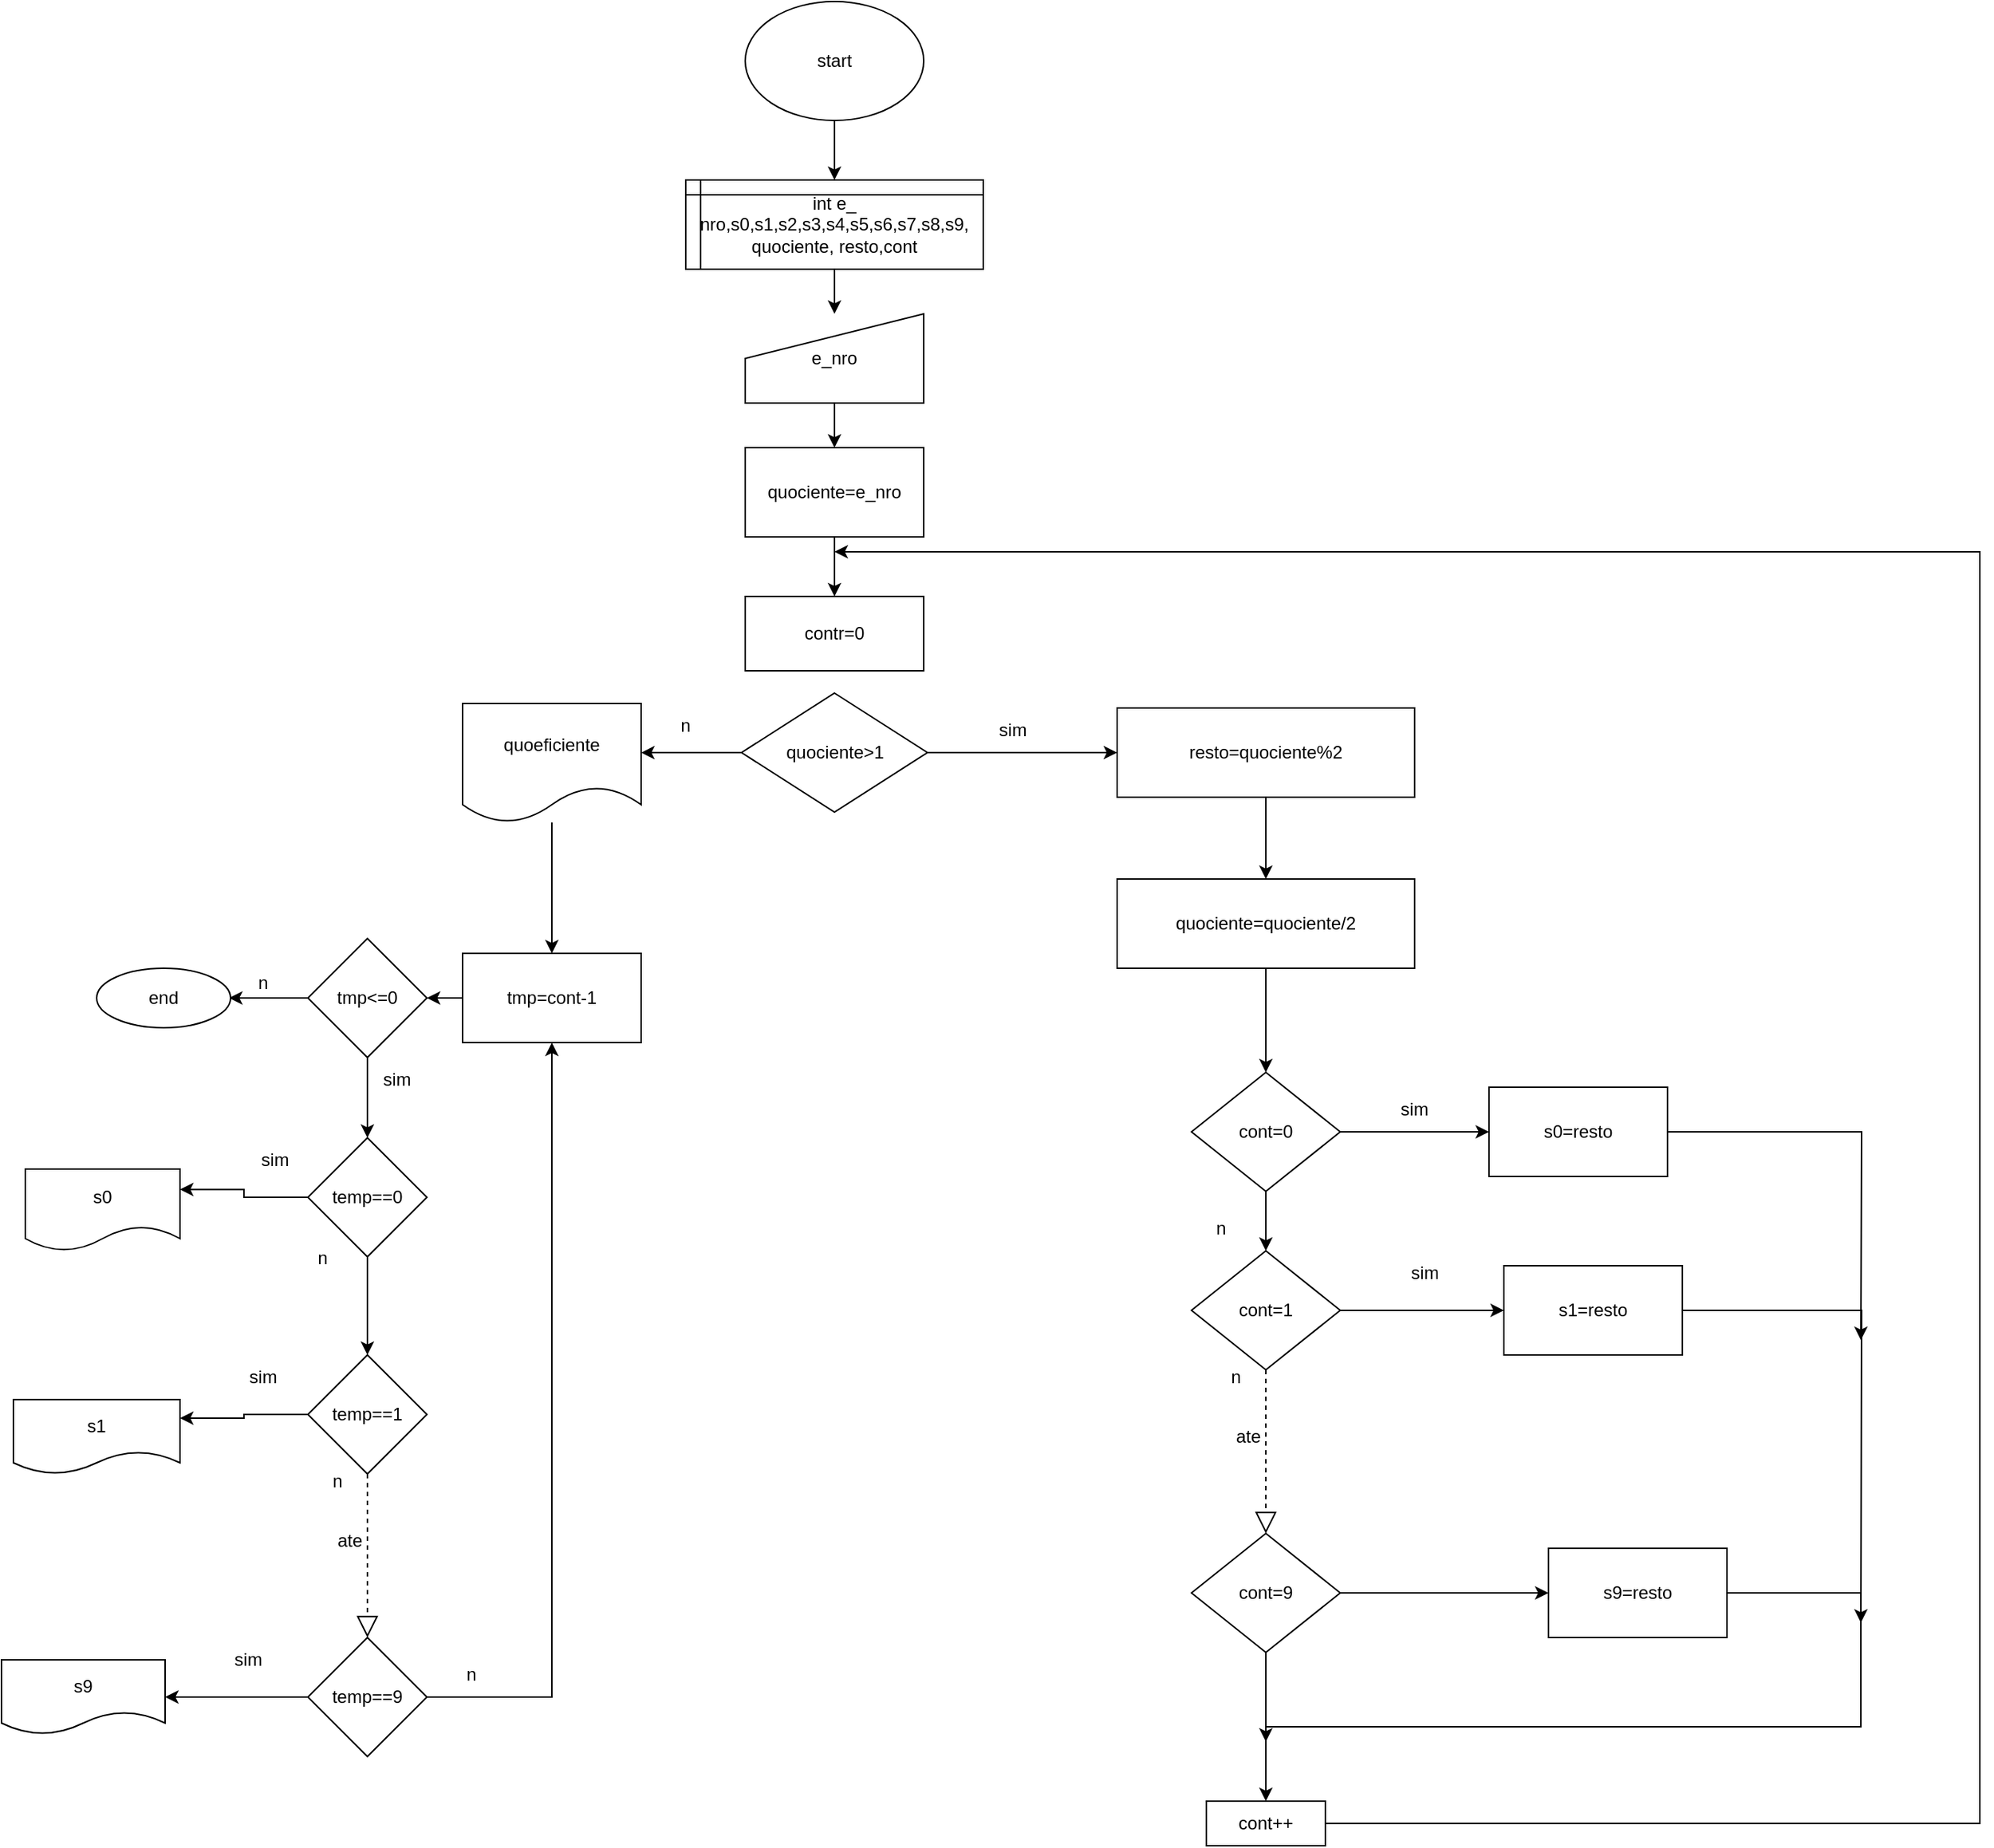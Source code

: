 <mxfile version="17.4.0" type="device"><diagram id="hkwMXVzfjKepYqRXTAbB" name="Page-1"><mxGraphModel dx="2249" dy="794" grid="1" gridSize="10" guides="1" tooltips="1" connect="1" arrows="1" fold="1" page="1" pageScale="1" pageWidth="827" pageHeight="1169" math="0" shadow="0"><root><mxCell id="0"/><mxCell id="1" parent="0"/><mxCell id="azcwGszAgMRddGIRupCK-7" style="edgeStyle=orthogonalEdgeStyle;rounded=0;orthogonalLoop=1;jettySize=auto;html=1;" edge="1" parent="1" source="azcwGszAgMRddGIRupCK-1" target="azcwGszAgMRddGIRupCK-4"><mxGeometry relative="1" as="geometry"/></mxCell><mxCell id="azcwGszAgMRddGIRupCK-1" value="start" style="ellipse;whiteSpace=wrap;html=1;" vertex="1" parent="1"><mxGeometry x="340" y="120" width="120" height="80" as="geometry"/></mxCell><mxCell id="azcwGszAgMRddGIRupCK-90" style="edgeStyle=orthogonalEdgeStyle;rounded=0;orthogonalLoop=1;jettySize=auto;html=1;entryX=0.5;entryY=0;entryDx=0;entryDy=0;" edge="1" parent="1" source="azcwGszAgMRddGIRupCK-2" target="azcwGszAgMRddGIRupCK-59"><mxGeometry relative="1" as="geometry"/></mxCell><mxCell id="azcwGszAgMRddGIRupCK-2" value="quoeficiente" style="shape=document;whiteSpace=wrap;html=1;boundedLbl=1;" vertex="1" parent="1"><mxGeometry x="150" y="592" width="120" height="80" as="geometry"/></mxCell><mxCell id="azcwGszAgMRddGIRupCK-9" style="edgeStyle=orthogonalEdgeStyle;rounded=0;orthogonalLoop=1;jettySize=auto;html=1;entryX=0.5;entryY=0;entryDx=0;entryDy=0;" edge="1" parent="1" source="azcwGszAgMRddGIRupCK-3" target="azcwGszAgMRddGIRupCK-6"><mxGeometry relative="1" as="geometry"/></mxCell><mxCell id="azcwGszAgMRddGIRupCK-3" value="e_nro" style="shape=manualInput;whiteSpace=wrap;html=1;" vertex="1" parent="1"><mxGeometry x="340" y="330" width="120" height="60" as="geometry"/></mxCell><mxCell id="azcwGszAgMRddGIRupCK-8" style="edgeStyle=orthogonalEdgeStyle;rounded=0;orthogonalLoop=1;jettySize=auto;html=1;entryX=0.5;entryY=0;entryDx=0;entryDy=0;" edge="1" parent="1" source="azcwGszAgMRddGIRupCK-4" target="azcwGszAgMRddGIRupCK-3"><mxGeometry relative="1" as="geometry"/></mxCell><mxCell id="azcwGszAgMRddGIRupCK-4" value="int e_ nro,s0,s1,s2,s3,s4,s5,s6,s7,s8,s9, quociente, resto,cont" style="shape=internalStorage;whiteSpace=wrap;html=1;backgroundOutline=1;dx=10;dy=10;" vertex="1" parent="1"><mxGeometry x="300" y="240" width="200" height="60" as="geometry"/></mxCell><mxCell id="azcwGszAgMRddGIRupCK-5" value="contr=0" style="rounded=0;whiteSpace=wrap;html=1;" vertex="1" parent="1"><mxGeometry x="340" y="520" width="120" height="50" as="geometry"/></mxCell><mxCell id="azcwGszAgMRddGIRupCK-10" style="edgeStyle=orthogonalEdgeStyle;rounded=0;orthogonalLoop=1;jettySize=auto;html=1;entryX=0.5;entryY=0;entryDx=0;entryDy=0;" edge="1" parent="1" source="azcwGszAgMRddGIRupCK-6" target="azcwGszAgMRddGIRupCK-5"><mxGeometry relative="1" as="geometry"/></mxCell><mxCell id="azcwGszAgMRddGIRupCK-6" value="quociente=e_nro" style="rounded=0;whiteSpace=wrap;html=1;" vertex="1" parent="1"><mxGeometry x="340" y="420" width="120" height="60" as="geometry"/></mxCell><mxCell id="azcwGszAgMRddGIRupCK-14" style="edgeStyle=orthogonalEdgeStyle;rounded=0;orthogonalLoop=1;jettySize=auto;html=1;entryX=0;entryY=0.5;entryDx=0;entryDy=0;" edge="1" parent="1" source="azcwGszAgMRddGIRupCK-11" target="azcwGszAgMRddGIRupCK-13"><mxGeometry relative="1" as="geometry"/></mxCell><mxCell id="azcwGszAgMRddGIRupCK-15" style="edgeStyle=orthogonalEdgeStyle;rounded=0;orthogonalLoop=1;jettySize=auto;html=1;entryX=1;entryY=0.413;entryDx=0;entryDy=0;entryPerimeter=0;" edge="1" parent="1" source="azcwGszAgMRddGIRupCK-11" target="azcwGszAgMRddGIRupCK-2"><mxGeometry relative="1" as="geometry"/></mxCell><mxCell id="azcwGszAgMRddGIRupCK-11" value="quociente&amp;gt;1" style="rhombus;whiteSpace=wrap;html=1;" vertex="1" parent="1"><mxGeometry x="337.5" y="585" width="125" height="80" as="geometry"/></mxCell><mxCell id="azcwGszAgMRddGIRupCK-28" style="edgeStyle=orthogonalEdgeStyle;rounded=0;orthogonalLoop=1;jettySize=auto;html=1;" edge="1" parent="1" source="azcwGszAgMRddGIRupCK-12" target="azcwGszAgMRddGIRupCK-16"><mxGeometry relative="1" as="geometry"/></mxCell><mxCell id="azcwGszAgMRddGIRupCK-12" value="quociente=quociente/2" style="rounded=0;whiteSpace=wrap;html=1;" vertex="1" parent="1"><mxGeometry x="590" y="710" width="200" height="60" as="geometry"/></mxCell><mxCell id="azcwGszAgMRddGIRupCK-26" style="edgeStyle=orthogonalEdgeStyle;rounded=0;orthogonalLoop=1;jettySize=auto;html=1;entryX=0.5;entryY=0;entryDx=0;entryDy=0;" edge="1" parent="1" source="azcwGszAgMRddGIRupCK-13" target="azcwGszAgMRddGIRupCK-12"><mxGeometry relative="1" as="geometry"/></mxCell><mxCell id="azcwGszAgMRddGIRupCK-13" value="resto=quociente%2" style="rounded=0;whiteSpace=wrap;html=1;" vertex="1" parent="1"><mxGeometry x="590" y="595" width="200" height="60" as="geometry"/></mxCell><mxCell id="azcwGszAgMRddGIRupCK-24" style="edgeStyle=orthogonalEdgeStyle;rounded=0;orthogonalLoop=1;jettySize=auto;html=1;" edge="1" parent="1" source="azcwGszAgMRddGIRupCK-16" target="azcwGszAgMRddGIRupCK-19"><mxGeometry relative="1" as="geometry"/></mxCell><mxCell id="azcwGszAgMRddGIRupCK-29" style="edgeStyle=orthogonalEdgeStyle;rounded=0;orthogonalLoop=1;jettySize=auto;html=1;" edge="1" parent="1" source="azcwGszAgMRddGIRupCK-16" target="azcwGszAgMRddGIRupCK-17"><mxGeometry relative="1" as="geometry"/></mxCell><mxCell id="azcwGszAgMRddGIRupCK-16" value="cont=0" style="rhombus;whiteSpace=wrap;html=1;" vertex="1" parent="1"><mxGeometry x="640" y="840" width="100" height="80" as="geometry"/></mxCell><mxCell id="azcwGszAgMRddGIRupCK-25" style="edgeStyle=orthogonalEdgeStyle;rounded=0;orthogonalLoop=1;jettySize=auto;html=1;" edge="1" parent="1" source="azcwGszAgMRddGIRupCK-17" target="azcwGszAgMRddGIRupCK-18"><mxGeometry relative="1" as="geometry"/></mxCell><mxCell id="azcwGszAgMRddGIRupCK-17" value="cont=1" style="rhombus;whiteSpace=wrap;html=1;" vertex="1" parent="1"><mxGeometry x="640" y="960" width="100" height="80" as="geometry"/></mxCell><mxCell id="azcwGszAgMRddGIRupCK-56" style="edgeStyle=orthogonalEdgeStyle;rounded=0;orthogonalLoop=1;jettySize=auto;html=1;" edge="1" parent="1" source="azcwGszAgMRddGIRupCK-18"><mxGeometry relative="1" as="geometry"><mxPoint x="1090" y="1210" as="targetPoint"/></mxGeometry></mxCell><mxCell id="azcwGszAgMRddGIRupCK-18" value="s1=resto" style="rounded=0;whiteSpace=wrap;html=1;" vertex="1" parent="1"><mxGeometry x="850" y="970" width="120" height="60" as="geometry"/></mxCell><mxCell id="azcwGszAgMRddGIRupCK-57" style="edgeStyle=orthogonalEdgeStyle;rounded=0;orthogonalLoop=1;jettySize=auto;html=1;" edge="1" parent="1" source="azcwGszAgMRddGIRupCK-19"><mxGeometry relative="1" as="geometry"><mxPoint x="1090" y="1020" as="targetPoint"/></mxGeometry></mxCell><mxCell id="azcwGszAgMRddGIRupCK-19" value="s0=resto" style="rounded=0;whiteSpace=wrap;html=1;" vertex="1" parent="1"><mxGeometry x="840" y="850" width="120" height="60" as="geometry"/></mxCell><mxCell id="azcwGszAgMRddGIRupCK-20" value="sim" style="text;html=1;strokeColor=none;fillColor=none;align=center;verticalAlign=middle;whiteSpace=wrap;rounded=0;" vertex="1" parent="1"><mxGeometry x="490" y="595" width="60" height="30" as="geometry"/></mxCell><mxCell id="azcwGszAgMRddGIRupCK-21" value="sim" style="text;html=1;strokeColor=none;fillColor=none;align=center;verticalAlign=middle;whiteSpace=wrap;rounded=0;" vertex="1" parent="1"><mxGeometry x="767" y="960" width="60" height="30" as="geometry"/></mxCell><mxCell id="azcwGszAgMRddGIRupCK-22" value="sim" style="text;html=1;strokeColor=none;fillColor=none;align=center;verticalAlign=middle;whiteSpace=wrap;rounded=0;" vertex="1" parent="1"><mxGeometry x="760" y="850" width="60" height="30" as="geometry"/></mxCell><mxCell id="azcwGszAgMRddGIRupCK-30" value="n&lt;span style=&quot;color: rgba(0 , 0 , 0 , 0) ; font-family: monospace ; font-size: 0px&quot;&gt;%3CmxGraphModel%3E%3Croot%3E%3CmxCell%20id%3D%220%22%2F%3E%3CmxCell%20id%3D%221%22%20parent%3D%220%22%2F%3E%3CmxCell%20id%3D%222%22%20value%3D%22sim%22%20style%3D%22text%3Bhtml%3D1%3BstrokeColor%3Dnone%3BfillColor%3Dnone%3Balign%3Dcenter%3BverticalAlign%3Dmiddle%3BwhiteSpace%3Dwrap%3Brounded%3D0%3B%22%20vertex%3D%221%22%20parent%3D%221%22%3E%3CmxGeometry%20x%3D%22490%22%20y%3D%22595%22%20width%3D%2260%22%20height%3D%2230%22%20as%3D%22geometry%22%2F%3E%3C%2FmxCell%3E%3C%2Froot%3E%3C%2FmxGraphModel%3E&lt;/span&gt;&lt;span style=&quot;color: rgba(0 , 0 , 0 , 0) ; font-family: monospace ; font-size: 0px&quot;&gt;%3CmxGraphModel%3E%3Croot%3E%3CmxCell%20id%3D%220%22%2F%3E%3CmxCell%20id%3D%221%22%20parent%3D%220%22%2F%3E%3CmxCell%20id%3D%222%22%20value%3D%22sim%22%20style%3D%22text%3Bhtml%3D1%3BstrokeColor%3Dnone%3BfillColor%3Dnone%3Balign%3Dcenter%3BverticalAlign%3Dmiddle%3BwhiteSpace%3Dwrap%3Brounded%3D0%3B%22%20vertex%3D%221%22%20parent%3D%221%22%3E%3CmxGeometry%20x%3D%22490%22%20y%3D%22595%22%20width%3D%2260%22%20height%3D%2230%22%20as%3D%22geometry%22%2F%3E%3C%2FmxCell%3E%3C%2Froot%3E%3C%2FmxGraphModel%3E&lt;/span&gt;" style="text;html=1;strokeColor=none;fillColor=none;align=center;verticalAlign=middle;whiteSpace=wrap;rounded=0;" vertex="1" parent="1"><mxGeometry x="640" y="1030" width="60" height="30" as="geometry"/></mxCell><mxCell id="azcwGszAgMRddGIRupCK-31" value="n&lt;span style=&quot;color: rgba(0 , 0 , 0 , 0) ; font-family: monospace ; font-size: 0px&quot;&gt;%3CmxGraphModel%3E%3Croot%3E%3CmxCell%20id%3D%220%22%2F%3E%3CmxCell%20id%3D%221%22%20parent%3D%220%22%2F%3E%3CmxCell%20id%3D%222%22%20value%3D%22sim%22%20style%3D%22text%3Bhtml%3D1%3BstrokeColor%3Dnone%3BfillColor%3Dnone%3Balign%3Dcenter%3BverticalAlign%3Dmiddle%3BwhiteSpace%3Dwrap%3Brounded%3D0%3B%22%20vertex%3D%221%22%20parent%3D%221%22%3E%3CmxGeometry%20x%3D%22490%22%20y%3D%22595%22%20width%3D%2260%22%20height%3D%2230%22%20as%3D%22geometry%22%2F%3E%3C%2FmxCell%3E%3C%2Froot%3E%3C%2FmxGraphModel%3E&lt;/span&gt;&lt;span style=&quot;color: rgba(0 , 0 , 0 , 0) ; font-family: monospace ; font-size: 0px&quot;&gt;%3CmxGraphModel%3E%3Croot%3E%3CmxCell%20id%3D%220%22%2F%3E%3CmxCell%20id%3D%221%22%20parent%3D%220%22%2F%3E%3CmxCell%20id%3D%222%22%20value%3D%22sim%22%20style%3D%22text%3Bhtml%3D1%3BstrokeColor%3Dnone%3BfillColor%3Dnone%3Balign%3Dcenter%3BverticalAlign%3Dmiddle%3BwhiteSpace%3Dwrap%3Brounded%3D0%3B%22%20vertex%3D%221%22%20parent%3D%221%22%3E%3CmxGeometry%20x%3D%22490%22%20y%3D%22595%22%20width%3D%2260%22%20height%3D%2230%22%20as%3D%22geometry%22%2F%3E%3C%2FmxCell%3E%3C%2Froot%3E%3C%2FmxGraphModel%3E&lt;/span&gt;" style="text;html=1;strokeColor=none;fillColor=none;align=center;verticalAlign=middle;whiteSpace=wrap;rounded=0;" vertex="1" parent="1"><mxGeometry x="630" y="930" width="60" height="30" as="geometry"/></mxCell><mxCell id="azcwGszAgMRddGIRupCK-32" value="n&lt;span style=&quot;color: rgba(0 , 0 , 0 , 0) ; font-family: monospace ; font-size: 0px&quot;&gt;%3CmxGraphModel%3E%3Croot%3E%3CmxCell%20id%3D%220%22%2F%3E%3CmxCell%20id%3D%221%22%20parent%3D%220%22%2F%3E%3CmxCell%20id%3D%222%22%20value%3D%22sim%22%20style%3D%22text%3Bhtml%3D1%3BstrokeColor%3Dnone%3BfillColor%3Dnone%3Balign%3Dcenter%3BverticalAlign%3Dmiddle%3BwhiteSpace%3Dwrap%3Brounded%3D0%3B%22%20vertex%3D%221%22%20parent%3D%221%22%3E%3CmxGeometry%20x%3D%22490%22%20y%3D%22595%22%20width%3D%2260%22%20height%3D%2230%22%20as%3D%22geometry%22%2F%3E%3C%2FmxCell%3E%3C%2Froot%3E%3C%2FmxGraphModel%3E&lt;/span&gt;&lt;span style=&quot;color: rgba(0 , 0 , 0 , 0) ; font-family: monospace ; font-size: 0px&quot;&gt;%3CmxGraphModel%3E%3Croot%3E%3CmxCell%20id%3D%220%22%2F%3E%3CmxCell%20id%3D%221%22%20parent%3D%220%22%2F%3E%3CmxCell%20id%3D%222%22%20value%3D%22sim%22%20style%3D%22text%3Bhtml%3D1%3BstrokeColor%3Dnone%3BfillColor%3Dnone%3Balign%3Dcenter%3BverticalAlign%3Dmiddle%3BwhiteSpace%3Dwrap%3Brounded%3D0%3B%22%20vertex%3D%221%22%20parent%3D%221%22%3E%3CmxGeometry%20x%3D%22490%22%20y%3D%22595%22%20width%3D%2260%22%20height%3D%2230%22%20as%3D%22geometry%22%2F%3E%3C%2FmxCell%3E%3C%2Froot%3E%3C%2FmxGraphModel%3E&lt;/span&gt;" style="text;html=1;strokeColor=none;fillColor=none;align=center;verticalAlign=middle;whiteSpace=wrap;rounded=0;" vertex="1" parent="1"><mxGeometry x="270" y="592" width="60" height="30" as="geometry"/></mxCell><mxCell id="azcwGszAgMRddGIRupCK-54" style="edgeStyle=orthogonalEdgeStyle;rounded=0;orthogonalLoop=1;jettySize=auto;html=1;" edge="1" parent="1" source="azcwGszAgMRddGIRupCK-45"><mxGeometry relative="1" as="geometry"><mxPoint x="690" y="1290" as="targetPoint"/><Array as="points"><mxPoint x="1090" y="1190"/><mxPoint x="1090" y="1280"/><mxPoint x="690" y="1280"/></Array></mxGeometry></mxCell><mxCell id="azcwGszAgMRddGIRupCK-45" value="s9=resto" style="rounded=0;whiteSpace=wrap;html=1;" vertex="1" parent="1"><mxGeometry x="880" y="1160" width="120" height="60" as="geometry"/></mxCell><mxCell id="azcwGszAgMRddGIRupCK-49" style="edgeStyle=orthogonalEdgeStyle;rounded=0;orthogonalLoop=1;jettySize=auto;html=1;entryX=0;entryY=0.5;entryDx=0;entryDy=0;" edge="1" parent="1" source="azcwGszAgMRddGIRupCK-47" target="azcwGszAgMRddGIRupCK-45"><mxGeometry relative="1" as="geometry"/></mxCell><mxCell id="azcwGszAgMRddGIRupCK-53" style="edgeStyle=orthogonalEdgeStyle;rounded=0;orthogonalLoop=1;jettySize=auto;html=1;entryX=0.5;entryY=0;entryDx=0;entryDy=0;" edge="1" parent="1" source="azcwGszAgMRddGIRupCK-47" target="azcwGszAgMRddGIRupCK-52"><mxGeometry relative="1" as="geometry"/></mxCell><mxCell id="azcwGszAgMRddGIRupCK-47" value="cont=9" style="rhombus;whiteSpace=wrap;html=1;" vertex="1" parent="1"><mxGeometry x="640" y="1150" width="100" height="80" as="geometry"/></mxCell><mxCell id="azcwGszAgMRddGIRupCK-48" value="" style="endArrow=block;dashed=1;endFill=0;endSize=12;html=1;rounded=0;entryX=0.5;entryY=0;entryDx=0;entryDy=0;exitX=0.5;exitY=1;exitDx=0;exitDy=0;" edge="1" parent="1" source="azcwGszAgMRddGIRupCK-17" target="azcwGszAgMRddGIRupCK-47"><mxGeometry width="160" relative="1" as="geometry"><mxPoint x="390" y="1080" as="sourcePoint"/><mxPoint x="550" y="1080" as="targetPoint"/></mxGeometry></mxCell><mxCell id="azcwGszAgMRddGIRupCK-50" value="ate&amp;nbsp;" style="text;html=1;strokeColor=none;fillColor=none;align=center;verticalAlign=middle;whiteSpace=wrap;rounded=0;" vertex="1" parent="1"><mxGeometry x="650" y="1070" width="60" height="30" as="geometry"/></mxCell><mxCell id="azcwGszAgMRddGIRupCK-58" style="edgeStyle=orthogonalEdgeStyle;rounded=0;orthogonalLoop=1;jettySize=auto;html=1;" edge="1" parent="1" source="azcwGszAgMRddGIRupCK-52"><mxGeometry relative="1" as="geometry"><mxPoint x="400" y="490" as="targetPoint"/><Array as="points"><mxPoint x="1170" y="1345"/><mxPoint x="1170" y="490"/></Array></mxGeometry></mxCell><mxCell id="azcwGszAgMRddGIRupCK-52" value="cont++" style="rounded=0;whiteSpace=wrap;html=1;" vertex="1" parent="1"><mxGeometry x="650" y="1330" width="80" height="30" as="geometry"/></mxCell><mxCell id="azcwGszAgMRddGIRupCK-67" style="edgeStyle=orthogonalEdgeStyle;rounded=0;orthogonalLoop=1;jettySize=auto;html=1;entryX=1;entryY=0.5;entryDx=0;entryDy=0;" edge="1" parent="1" source="azcwGszAgMRddGIRupCK-59" target="azcwGszAgMRddGIRupCK-60"><mxGeometry relative="1" as="geometry"/></mxCell><mxCell id="azcwGszAgMRddGIRupCK-59" value="tmp=cont-1" style="rounded=0;whiteSpace=wrap;html=1;" vertex="1" parent="1"><mxGeometry x="150" y="760" width="120" height="60" as="geometry"/></mxCell><mxCell id="azcwGszAgMRddGIRupCK-68" style="edgeStyle=orthogonalEdgeStyle;rounded=0;orthogonalLoop=1;jettySize=auto;html=1;entryX=1;entryY=0.5;entryDx=0;entryDy=0;" edge="1" parent="1" source="azcwGszAgMRddGIRupCK-60"><mxGeometry relative="1" as="geometry"><mxPoint x="-7" y="790" as="targetPoint"/></mxGeometry></mxCell><mxCell id="azcwGszAgMRddGIRupCK-70" style="edgeStyle=orthogonalEdgeStyle;rounded=0;orthogonalLoop=1;jettySize=auto;html=1;entryX=0.5;entryY=0;entryDx=0;entryDy=0;" edge="1" parent="1" source="azcwGszAgMRddGIRupCK-60" target="azcwGszAgMRddGIRupCK-63"><mxGeometry relative="1" as="geometry"/></mxCell><mxCell id="azcwGszAgMRddGIRupCK-60" value="tmp&amp;lt;=0" style="rhombus;whiteSpace=wrap;html=1;" vertex="1" parent="1"><mxGeometry x="46" y="750" width="80" height="80" as="geometry"/></mxCell><mxCell id="azcwGszAgMRddGIRupCK-88" style="edgeStyle=orthogonalEdgeStyle;rounded=0;orthogonalLoop=1;jettySize=auto;html=1;entryX=1;entryY=0.25;entryDx=0;entryDy=0;" edge="1" parent="1" source="azcwGszAgMRddGIRupCK-61" target="azcwGszAgMRddGIRupCK-85"><mxGeometry relative="1" as="geometry"/></mxCell><mxCell id="azcwGszAgMRddGIRupCK-61" value="temp==1" style="rhombus;whiteSpace=wrap;html=1;" vertex="1" parent="1"><mxGeometry x="46" y="1030" width="80" height="80" as="geometry"/></mxCell><mxCell id="azcwGszAgMRddGIRupCK-78" style="edgeStyle=orthogonalEdgeStyle;rounded=0;orthogonalLoop=1;jettySize=auto;html=1;entryX=0.5;entryY=0;entryDx=0;entryDy=0;" edge="1" parent="1" source="azcwGszAgMRddGIRupCK-63" target="azcwGszAgMRddGIRupCK-61"><mxGeometry relative="1" as="geometry"/></mxCell><mxCell id="azcwGszAgMRddGIRupCK-89" style="edgeStyle=orthogonalEdgeStyle;rounded=0;orthogonalLoop=1;jettySize=auto;html=1;entryX=1;entryY=0.25;entryDx=0;entryDy=0;" edge="1" parent="1" source="azcwGszAgMRddGIRupCK-63" target="azcwGszAgMRddGIRupCK-86"><mxGeometry relative="1" as="geometry"/></mxCell><mxCell id="azcwGszAgMRddGIRupCK-63" value="temp==0" style="rhombus;whiteSpace=wrap;html=1;" vertex="1" parent="1"><mxGeometry x="46" y="884" width="80" height="80" as="geometry"/></mxCell><mxCell id="azcwGszAgMRddGIRupCK-66" value="end" style="ellipse;whiteSpace=wrap;html=1;" vertex="1" parent="1"><mxGeometry x="-96" y="770" width="90" height="40" as="geometry"/></mxCell><mxCell id="azcwGszAgMRddGIRupCK-69" value="n&lt;span style=&quot;color: rgba(0 , 0 , 0 , 0) ; font-family: monospace ; font-size: 0px&quot;&gt;%3CmxGraphModel%3E%3Croot%3E%3CmxCell%20id%3D%220%22%2F%3E%3CmxCell%20id%3D%221%22%20parent%3D%220%22%2F%3E%3CmxCell%20id%3D%222%22%20value%3D%22sim%22%20style%3D%22text%3Bhtml%3D1%3BstrokeColor%3Dnone%3BfillColor%3Dnone%3Balign%3Dcenter%3BverticalAlign%3Dmiddle%3BwhiteSpace%3Dwrap%3Brounded%3D0%3B%22%20vertex%3D%221%22%20parent%3D%221%22%3E%3CmxGeometry%20x%3D%22490%22%20y%3D%22595%22%20width%3D%2260%22%20height%3D%2230%22%20as%3D%22geometry%22%2F%3E%3C%2FmxCell%3E%3C%2Froot%3E%3C%2FmxGraphModel%3E&lt;/span&gt;&lt;span style=&quot;color: rgba(0 , 0 , 0 , 0) ; font-family: monospace ; font-size: 0px&quot;&gt;%3CmxGraphModel%3E%3Croot%3E%3CmxCell%20id%3D%220%22%2F%3E%3CmxCell%20id%3D%221%22%20parent%3D%220%22%2F%3E%3CmxCell%20id%3D%222%22%20value%3D%22sim%22%20style%3D%22text%3Bhtml%3D1%3BstrokeColor%3Dnone%3BfillColor%3Dnone%3Balign%3Dcenter%3BverticalAlign%3Dmiddle%3BwhiteSpace%3Dwrap%3Brounded%3D0%3B%22%20vertex%3D%221%22%20parent%3D%221%22%3E%3CmxGeometry%20x%3D%22490%22%20y%3D%22595%22%20width%3D%2260%22%20height%3D%2230%22%20as%3D%22geometry%22%2F%3E%3C%2FmxCell%3E%3C%2Froot%3E%3C%2FmxGraphModel%3E&lt;/span&gt;" style="text;html=1;strokeColor=none;fillColor=none;align=center;verticalAlign=middle;whiteSpace=wrap;rounded=0;" vertex="1" parent="1"><mxGeometry x="-14" y="765" width="60" height="30" as="geometry"/></mxCell><mxCell id="azcwGszAgMRddGIRupCK-71" value="sim" style="text;html=1;strokeColor=none;fillColor=none;align=center;verticalAlign=middle;whiteSpace=wrap;rounded=0;" vertex="1" parent="1"><mxGeometry x="76" y="830" width="60" height="30" as="geometry"/></mxCell><mxCell id="azcwGszAgMRddGIRupCK-79" style="edgeStyle=orthogonalEdgeStyle;rounded=0;orthogonalLoop=1;jettySize=auto;html=1;entryX=0.5;entryY=1;entryDx=0;entryDy=0;" edge="1" parent="1" source="azcwGszAgMRddGIRupCK-73" target="azcwGszAgMRddGIRupCK-59"><mxGeometry relative="1" as="geometry"/></mxCell><mxCell id="azcwGszAgMRddGIRupCK-87" style="edgeStyle=orthogonalEdgeStyle;rounded=0;orthogonalLoop=1;jettySize=auto;html=1;" edge="1" parent="1" source="azcwGszAgMRddGIRupCK-73" target="azcwGszAgMRddGIRupCK-84"><mxGeometry relative="1" as="geometry"/></mxCell><mxCell id="azcwGszAgMRddGIRupCK-73" value="temp==9" style="rhombus;whiteSpace=wrap;html=1;" vertex="1" parent="1"><mxGeometry x="46" y="1220" width="80" height="80" as="geometry"/></mxCell><mxCell id="azcwGszAgMRddGIRupCK-74" value="n&lt;span style=&quot;color: rgba(0 , 0 , 0 , 0) ; font-family: monospace ; font-size: 0px&quot;&gt;%3CmxGraphModel%3E%3Croot%3E%3CmxCell%20id%3D%220%22%2F%3E%3CmxCell%20id%3D%221%22%20parent%3D%220%22%2F%3E%3CmxCell%20id%3D%222%22%20value%3D%22sim%22%20style%3D%22text%3Bhtml%3D1%3BstrokeColor%3Dnone%3BfillColor%3Dnone%3Balign%3Dcenter%3BverticalAlign%3Dmiddle%3BwhiteSpace%3Dwrap%3Brounded%3D0%3B%22%20vertex%3D%221%22%20parent%3D%221%22%3E%3CmxGeometry%20x%3D%22490%22%20y%3D%22595%22%20width%3D%2260%22%20height%3D%2230%22%20as%3D%22geometry%22%2F%3E%3C%2FmxCell%3E%3C%2Froot%3E%3C%2FmxGraphModel%3E&lt;/span&gt;&lt;span style=&quot;color: rgba(0 , 0 , 0 , 0) ; font-family: monospace ; font-size: 0px&quot;&gt;%3CmxGraphModel%3E%3Croot%3E%3CmxCell%20id%3D%220%22%2F%3E%3CmxCell%20id%3D%221%22%20parent%3D%220%22%2F%3E%3CmxCell%20id%3D%222%22%20value%3D%22sim%22%20style%3D%22text%3Bhtml%3D1%3BstrokeColor%3Dnone%3BfillColor%3Dnone%3Balign%3Dcenter%3BverticalAlign%3Dmiddle%3BwhiteSpace%3Dwrap%3Brounded%3D0%3B%22%20vertex%3D%221%22%20parent%3D%221%22%3E%3CmxGeometry%20x%3D%22490%22%20y%3D%22595%22%20width%3D%2260%22%20height%3D%2230%22%20as%3D%22geometry%22%2F%3E%3C%2FmxCell%3E%3C%2Froot%3E%3C%2FmxGraphModel%3E&lt;/span&gt;" style="text;html=1;strokeColor=none;fillColor=none;align=center;verticalAlign=middle;whiteSpace=wrap;rounded=0;" vertex="1" parent="1"><mxGeometry x="36" y="1100" width="60" height="30" as="geometry"/></mxCell><mxCell id="azcwGszAgMRddGIRupCK-75" value="" style="endArrow=block;dashed=1;endFill=0;endSize=12;html=1;rounded=0;entryX=0.5;entryY=0;entryDx=0;entryDy=0;exitX=0.5;exitY=1;exitDx=0;exitDy=0;" edge="1" parent="1"><mxGeometry width="160" relative="1" as="geometry"><mxPoint x="86" y="1110" as="sourcePoint"/><mxPoint x="86" y="1220" as="targetPoint"/></mxGeometry></mxCell><mxCell id="azcwGszAgMRddGIRupCK-76" value="ate&amp;nbsp;" style="text;html=1;strokeColor=none;fillColor=none;align=center;verticalAlign=middle;whiteSpace=wrap;rounded=0;" vertex="1" parent="1"><mxGeometry x="46" y="1140" width="60" height="30" as="geometry"/></mxCell><mxCell id="azcwGszAgMRddGIRupCK-77" value="n&lt;span style=&quot;color: rgba(0 , 0 , 0 , 0) ; font-family: monospace ; font-size: 0px&quot;&gt;%3CmxGraphModel%3E%3Croot%3E%3CmxCell%20id%3D%220%22%2F%3E%3CmxCell%20id%3D%221%22%20parent%3D%220%22%2F%3E%3CmxCell%20id%3D%222%22%20value%3D%22sim%22%20style%3D%22text%3Bhtml%3D1%3BstrokeColor%3Dnone%3BfillColor%3Dnone%3Balign%3Dcenter%3BverticalAlign%3Dmiddle%3BwhiteSpace%3Dwrap%3Brounded%3D0%3B%22%20vertex%3D%221%22%20parent%3D%221%22%3E%3CmxGeometry%20x%3D%22490%22%20y%3D%22595%22%20width%3D%2260%22%20height%3D%2230%22%20as%3D%22geometry%22%2F%3E%3C%2FmxCell%3E%3C%2Froot%3E%3C%2FmxGraphModel%3E&lt;/span&gt;&lt;span style=&quot;color: rgba(0 , 0 , 0 , 0) ; font-family: monospace ; font-size: 0px&quot;&gt;%3CmxGraphModel%3E%3Croot%3E%3CmxCell%20id%3D%220%22%2F%3E%3CmxCell%20id%3D%221%22%20parent%3D%220%22%2F%3E%3CmxCell%20id%3D%222%22%20value%3D%22sim%22%20style%3D%22text%3Bhtml%3D1%3BstrokeColor%3Dnone%3BfillColor%3Dnone%3Balign%3Dcenter%3BverticalAlign%3Dmiddle%3BwhiteSpace%3Dwrap%3Brounded%3D0%3B%22%20vertex%3D%221%22%20parent%3D%221%22%3E%3CmxGeometry%20x%3D%22490%22%20y%3D%22595%22%20width%3D%2260%22%20height%3D%2230%22%20as%3D%22geometry%22%2F%3E%3C%2FmxCell%3E%3C%2Froot%3E%3C%2FmxGraphModel%3E&lt;/span&gt;" style="text;html=1;strokeColor=none;fillColor=none;align=center;verticalAlign=middle;whiteSpace=wrap;rounded=0;container=1;" vertex="1" parent="1"><mxGeometry x="26" y="950" width="60" height="30" as="geometry"/></mxCell><mxCell id="azcwGszAgMRddGIRupCK-80" value="n&lt;span style=&quot;color: rgba(0 , 0 , 0 , 0) ; font-family: monospace ; font-size: 0px&quot;&gt;%3CmxGraphModel%3E%3Croot%3E%3CmxCell%20id%3D%220%22%2F%3E%3CmxCell%20id%3D%221%22%20parent%3D%220%22%2F%3E%3CmxCell%20id%3D%222%22%20value%3D%22sim%22%20style%3D%22text%3Bhtml%3D1%3BstrokeColor%3Dnone%3BfillColor%3Dnone%3Balign%3Dcenter%3BverticalAlign%3Dmiddle%3BwhiteSpace%3Dwrap%3Brounded%3D0%3B%22%20vertex%3D%221%22%20parent%3D%221%22%3E%3CmxGeometry%20x%3D%22490%22%20y%3D%22595%22%20width%3D%2260%22%20height%3D%2230%22%20as%3D%22geometry%22%2F%3E%3C%2FmxCell%3E%3C%2Froot%3E%3C%2FmxGraphModel%3E&lt;/span&gt;&lt;span style=&quot;color: rgba(0 , 0 , 0 , 0) ; font-family: monospace ; font-size: 0px&quot;&gt;%3CmxGraphModel%3E%3Croot%3E%3CmxCell%20id%3D%220%22%2F%3E%3CmxCell%20id%3D%221%22%20parent%3D%220%22%2F%3E%3CmxCell%20id%3D%222%22%20value%3D%22sim%22%20style%3D%22text%3Bhtml%3D1%3BstrokeColor%3Dnone%3BfillColor%3Dnone%3Balign%3Dcenter%3BverticalAlign%3Dmiddle%3BwhiteSpace%3Dwrap%3Brounded%3D0%3B%22%20vertex%3D%221%22%20parent%3D%221%22%3E%3CmxGeometry%20x%3D%22490%22%20y%3D%22595%22%20width%3D%2260%22%20height%3D%2230%22%20as%3D%22geometry%22%2F%3E%3C%2FmxCell%3E%3C%2Froot%3E%3C%2FmxGraphModel%3E&lt;/span&gt;" style="text;html=1;strokeColor=none;fillColor=none;align=center;verticalAlign=middle;whiteSpace=wrap;rounded=0;" vertex="1" parent="1"><mxGeometry x="126" y="1230" width="60" height="30" as="geometry"/></mxCell><mxCell id="azcwGszAgMRddGIRupCK-81" value="sim" style="text;html=1;strokeColor=none;fillColor=none;align=center;verticalAlign=middle;whiteSpace=wrap;rounded=0;" vertex="1" parent="1"><mxGeometry x="-24" y="1220" width="60" height="30" as="geometry"/></mxCell><mxCell id="azcwGszAgMRddGIRupCK-82" value="sim" style="text;html=1;strokeColor=none;fillColor=none;align=center;verticalAlign=middle;whiteSpace=wrap;rounded=0;" vertex="1" parent="1"><mxGeometry x="-14" y="1030" width="60" height="30" as="geometry"/></mxCell><mxCell id="azcwGszAgMRddGIRupCK-83" value="sim" style="text;html=1;strokeColor=none;fillColor=none;align=center;verticalAlign=middle;whiteSpace=wrap;rounded=0;" vertex="1" parent="1"><mxGeometry x="-6" y="884" width="60" height="30" as="geometry"/></mxCell><mxCell id="azcwGszAgMRddGIRupCK-84" value="s9" style="shape=document;whiteSpace=wrap;html=1;boundedLbl=1;" vertex="1" parent="1"><mxGeometry x="-160" y="1235" width="110" height="50" as="geometry"/></mxCell><mxCell id="azcwGszAgMRddGIRupCK-85" value="s1" style="shape=document;whiteSpace=wrap;html=1;boundedLbl=1;" vertex="1" parent="1"><mxGeometry x="-152" y="1060" width="112" height="50" as="geometry"/></mxCell><mxCell id="azcwGszAgMRddGIRupCK-86" value="s0" style="shape=document;whiteSpace=wrap;html=1;boundedLbl=1;" vertex="1" parent="1"><mxGeometry x="-144" y="905" width="104" height="55" as="geometry"/></mxCell></root></mxGraphModel></diagram></mxfile>